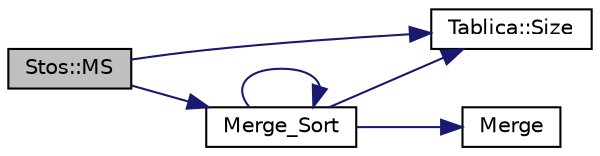 digraph "Stos::MS"
{
  edge [fontname="Helvetica",fontsize="10",labelfontname="Helvetica",labelfontsize="10"];
  node [fontname="Helvetica",fontsize="10",shape=record];
  rankdir="LR";
  Node1 [label="Stos::MS",height=0.2,width=0.4,color="black", fillcolor="grey75", style="filled" fontcolor="black"];
  Node1 -> Node2 [color="midnightblue",fontsize="10",style="solid"];
  Node2 [label="Merge_Sort",height=0.2,width=0.4,color="black", fillcolor="white", style="filled",URL="$sort_8cpp.html#a56c34ae32541eeec0386037ecaa37a89"];
  Node2 -> Node3 [color="midnightblue",fontsize="10",style="solid"];
  Node3 [label="Tablica::Size",height=0.2,width=0.4,color="black", fillcolor="white", style="filled",URL="$class_tablica.html#a8598f952095406441bfd2d20e76f175c"];
  Node2 -> Node2 [color="midnightblue",fontsize="10",style="solid"];
  Node2 -> Node4 [color="midnightblue",fontsize="10",style="solid"];
  Node4 [label="Merge",height=0.2,width=0.4,color="black", fillcolor="white", style="filled",URL="$sort_8cpp.html#ae6edf270c00af312bbafffc1955450cc"];
  Node1 -> Node3 [color="midnightblue",fontsize="10",style="solid"];
}
